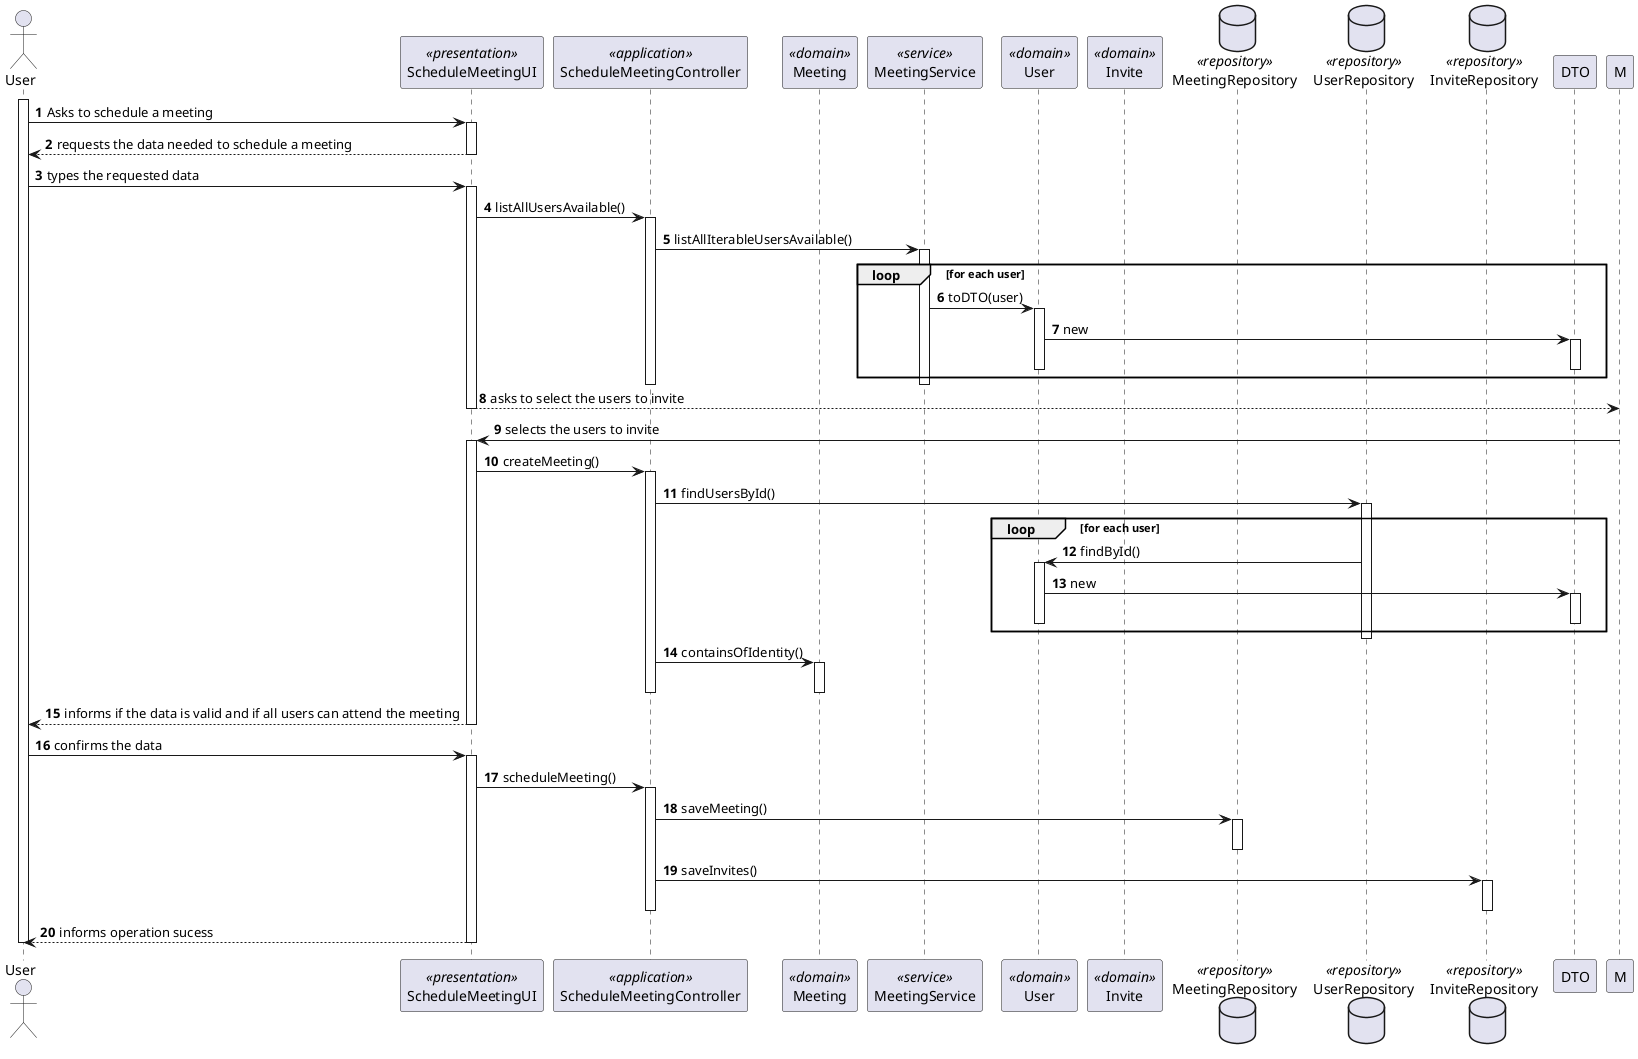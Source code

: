 @startuml US4001_SD
autonumber

actor "User" as U

participant "ScheduleMeetingUI" as UI <<presentation>>
participant "ScheduleMeetingController" as CTRL <<application>>
participant "Meeting" as MEETING <<domain>>
participant "MeetingService" as MS <<service>>
participant "User" as USER <<domain>>
participant "Invite" as INVITE <<domain>>

database MeetingRepository as MR <<repository>>
database UserRepository as UR <<repository>>
database InviteRepository as IR <<repository>>

activate U

U -> UI : Asks to schedule a meeting
activate UI

UI --> U : requests the data needed to schedule a meeting
deactivate UI

U -> UI : types the requested data
activate UI

UI -> CTRL : listAllUsersAvailable()
activate CTRL

CTRL -> MS : listAllIterableUsersAvailable()
activate MS

loop for each user
  MS -> USER : toDTO(user)
  activate USER
  USER -> DTO : new
  activate DTO
  deactivate DTO
  deactivate USER
end loop

deactivate MS

deactivate CTRL

UI --> M : asks to select the users to invite
deactivate UI

M -> UI : selects the users to invite
activate UI

UI -> CTRL : createMeeting()
activate CTRL

CTRL -> UR : findUsersById()
activate UR

loop for each user
  UR -> USER : findById()
  activate USER
  USER -> DTO : new
  activate DTO
  deactivate DTO
  deactivate USER
end loop

deactivate UR

CTRL -> MEETING : containsOfIdentity()
activate MEETING
deactivate MEETING

deactivate CTRL
deactivate CTRL

UI --> U : informs if the data is valid and if all users can attend the meeting
deactivate UI

U -> UI : confirms the data
activate UI

UI -> CTRL : scheduleMeeting()
activate CTRL

CTRL -> MR : saveMeeting()
activate MR
deactivate MR

CTRL -> IR : saveInvites()
activate IR
deactivate IR

deactivate CTRL

UI --> U : informs operation sucess
deactivate UI

deactivate U

@enduml
